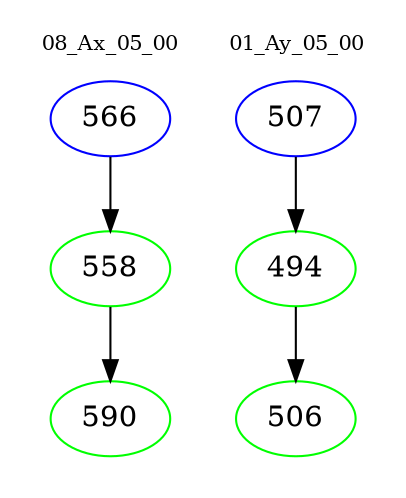 digraph{
subgraph cluster_0 {
color = white
label = "08_Ax_05_00";
fontsize=10;
T0_566 [label="566", color="blue"]
T0_566 -> T0_558 [color="black"]
T0_558 [label="558", color="green"]
T0_558 -> T0_590 [color="black"]
T0_590 [label="590", color="green"]
}
subgraph cluster_1 {
color = white
label = "01_Ay_05_00";
fontsize=10;
T1_507 [label="507", color="blue"]
T1_507 -> T1_494 [color="black"]
T1_494 [label="494", color="green"]
T1_494 -> T1_506 [color="black"]
T1_506 [label="506", color="green"]
}
}
